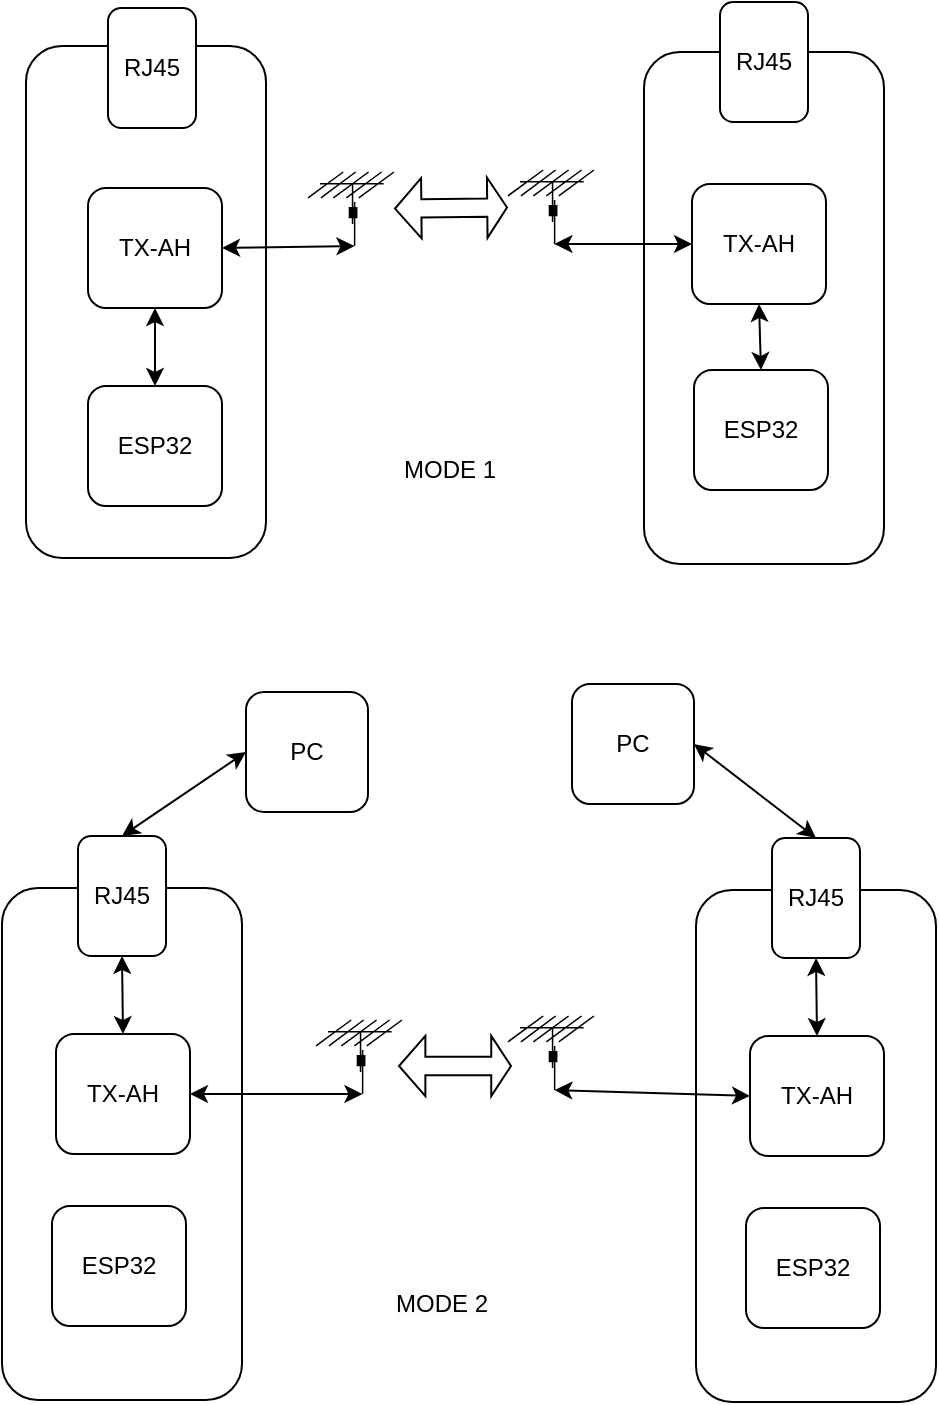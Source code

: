 <mxfile version="24.7.0" type="device">
  <diagram name="第 1 页" id="rqxQl-c70OvYEM-ndJDF">
    <mxGraphModel dx="1687" dy="878" grid="0" gridSize="10" guides="0" tooltips="1" connect="1" arrows="1" fold="1" page="1" pageScale="1" pageWidth="827" pageHeight="1169" math="0" shadow="0">
      <root>
        <mxCell id="0" />
        <mxCell id="1" parent="0" />
        <mxCell id="eRSazjebFuuSpIegteMr-1" value="" style="rounded=1;whiteSpace=wrap;html=1;" vertex="1" parent="1">
          <mxGeometry x="158" y="74" width="120" height="256" as="geometry" />
        </mxCell>
        <mxCell id="eRSazjebFuuSpIegteMr-2" value="TX-AH" style="rounded=1;whiteSpace=wrap;html=1;" vertex="1" parent="1">
          <mxGeometry x="189" y="145" width="67" height="60" as="geometry" />
        </mxCell>
        <mxCell id="eRSazjebFuuSpIegteMr-3" value="ESP32" style="rounded=1;whiteSpace=wrap;html=1;" vertex="1" parent="1">
          <mxGeometry x="189" y="244" width="67" height="60" as="geometry" />
        </mxCell>
        <mxCell id="eRSazjebFuuSpIegteMr-4" value="RJ45" style="rounded=1;whiteSpace=wrap;html=1;" vertex="1" parent="1">
          <mxGeometry x="199" y="55" width="44" height="60" as="geometry" />
        </mxCell>
        <mxCell id="eRSazjebFuuSpIegteMr-5" value="" style="rounded=1;whiteSpace=wrap;html=1;" vertex="1" parent="1">
          <mxGeometry x="467" y="77" width="120" height="256" as="geometry" />
        </mxCell>
        <mxCell id="eRSazjebFuuSpIegteMr-6" value="TX-AH" style="rounded=1;whiteSpace=wrap;html=1;" vertex="1" parent="1">
          <mxGeometry x="491" y="143" width="67" height="60" as="geometry" />
        </mxCell>
        <mxCell id="eRSazjebFuuSpIegteMr-7" value="ESP32" style="rounded=1;whiteSpace=wrap;html=1;" vertex="1" parent="1">
          <mxGeometry x="492" y="236" width="67" height="60" as="geometry" />
        </mxCell>
        <mxCell id="eRSazjebFuuSpIegteMr-8" value="RJ45" style="rounded=1;whiteSpace=wrap;html=1;" vertex="1" parent="1">
          <mxGeometry x="505" y="52" width="44" height="60" as="geometry" />
        </mxCell>
        <mxCell id="eRSazjebFuuSpIegteMr-10" value="" style="endArrow=classic;startArrow=classic;html=1;rounded=0;exitX=0.5;exitY=0;exitDx=0;exitDy=0;entryX=0.5;entryY=1;entryDx=0;entryDy=0;" edge="1" parent="1" source="eRSazjebFuuSpIegteMr-3" target="eRSazjebFuuSpIegteMr-2">
          <mxGeometry width="50" height="50" relative="1" as="geometry">
            <mxPoint x="345" y="221" as="sourcePoint" />
            <mxPoint x="395" y="171" as="targetPoint" />
          </mxGeometry>
        </mxCell>
        <mxCell id="eRSazjebFuuSpIegteMr-12" value="" style="endArrow=classic;startArrow=classic;html=1;rounded=0;exitX=0.5;exitY=0;exitDx=0;exitDy=0;entryX=0.5;entryY=1;entryDx=0;entryDy=0;" edge="1" parent="1" source="eRSazjebFuuSpIegteMr-7" target="eRSazjebFuuSpIegteMr-6">
          <mxGeometry width="50" height="50" relative="1" as="geometry">
            <mxPoint x="346" y="215" as="sourcePoint" />
            <mxPoint x="396" y="165" as="targetPoint" />
          </mxGeometry>
        </mxCell>
        <mxCell id="eRSazjebFuuSpIegteMr-14" value="" style="shape=mxgraph.cisco.wireless.antenna;html=1;pointerEvents=1;dashed=0;fillColor=#036897;strokeColor=#ffffff;strokeWidth=2;verticalLabelPosition=bottom;verticalAlign=top;align=center;outlineConnect=0;" vertex="1" parent="1">
          <mxGeometry x="299" y="137" width="43" height="37" as="geometry" />
        </mxCell>
        <mxCell id="eRSazjebFuuSpIegteMr-15" value="" style="shape=mxgraph.cisco.wireless.antenna;html=1;pointerEvents=1;dashed=0;fillColor=#036897;strokeColor=#ffffff;strokeWidth=2;verticalLabelPosition=bottom;verticalAlign=top;align=center;outlineConnect=0;" vertex="1" parent="1">
          <mxGeometry x="399" y="136" width="43" height="37" as="geometry" />
        </mxCell>
        <mxCell id="eRSazjebFuuSpIegteMr-16" value="" style="endArrow=classic;startArrow=classic;html=1;rounded=0;entryX=0.54;entryY=1;entryDx=0;entryDy=0;entryPerimeter=0;exitX=1;exitY=0.5;exitDx=0;exitDy=0;" edge="1" parent="1" source="eRSazjebFuuSpIegteMr-2" target="eRSazjebFuuSpIegteMr-14">
          <mxGeometry width="50" height="50" relative="1" as="geometry">
            <mxPoint x="252" y="179" as="sourcePoint" />
            <mxPoint x="528.22" y="116" as="targetPoint" />
          </mxGeometry>
        </mxCell>
        <mxCell id="eRSazjebFuuSpIegteMr-17" value="" style="endArrow=classic;startArrow=classic;html=1;rounded=0;entryX=0;entryY=0.5;entryDx=0;entryDy=0;exitX=0.54;exitY=1;exitDx=0;exitDy=0;exitPerimeter=0;" edge="1" parent="1" source="eRSazjebFuuSpIegteMr-15" target="eRSazjebFuuSpIegteMr-6">
          <mxGeometry width="50" height="50" relative="1" as="geometry">
            <mxPoint x="263" y="180" as="sourcePoint" />
            <mxPoint x="329" y="179" as="targetPoint" />
          </mxGeometry>
        </mxCell>
        <mxCell id="eRSazjebFuuSpIegteMr-18" value="" style="shape=flexArrow;endArrow=classic;startArrow=classic;html=1;rounded=0;width=9.143;endSize=2.96;startSize=4.063;" edge="1" parent="1" source="eRSazjebFuuSpIegteMr-14" target="eRSazjebFuuSpIegteMr-15">
          <mxGeometry width="100" height="100" relative="1" as="geometry">
            <mxPoint x="355" y="269" as="sourcePoint" />
            <mxPoint x="455" y="169" as="targetPoint" />
          </mxGeometry>
        </mxCell>
        <mxCell id="eRSazjebFuuSpIegteMr-19" value="MODE 1" style="text;html=1;align=center;verticalAlign=middle;whiteSpace=wrap;rounded=0;" vertex="1" parent="1">
          <mxGeometry x="340" y="271" width="60" height="30" as="geometry" />
        </mxCell>
        <mxCell id="eRSazjebFuuSpIegteMr-37" value="" style="group" vertex="1" connectable="0" parent="1">
          <mxGeometry x="146" y="495" width="120" height="256" as="geometry" />
        </mxCell>
        <mxCell id="eRSazjebFuuSpIegteMr-25" value="" style="rounded=1;whiteSpace=wrap;html=1;" vertex="1" parent="eRSazjebFuuSpIegteMr-37">
          <mxGeometry width="120" height="256" as="geometry" />
        </mxCell>
        <mxCell id="eRSazjebFuuSpIegteMr-26" value="TX-AH" style="rounded=1;whiteSpace=wrap;html=1;" vertex="1" parent="eRSazjebFuuSpIegteMr-37">
          <mxGeometry x="27" y="73" width="67" height="60" as="geometry" />
        </mxCell>
        <mxCell id="eRSazjebFuuSpIegteMr-27" value="ESP32" style="rounded=1;whiteSpace=wrap;html=1;" vertex="1" parent="eRSazjebFuuSpIegteMr-37">
          <mxGeometry x="25" y="159" width="67" height="60" as="geometry" />
        </mxCell>
        <mxCell id="eRSazjebFuuSpIegteMr-28" value="RJ45" style="rounded=1;whiteSpace=wrap;html=1;" vertex="1" parent="eRSazjebFuuSpIegteMr-37">
          <mxGeometry x="38" y="-26" width="44" height="60" as="geometry" />
        </mxCell>
        <mxCell id="eRSazjebFuuSpIegteMr-39" value="" style="endArrow=classic;startArrow=classic;html=1;rounded=0;entryX=0.5;entryY=1;entryDx=0;entryDy=0;exitX=0.5;exitY=0;exitDx=0;exitDy=0;" edge="1" parent="eRSazjebFuuSpIegteMr-37" source="eRSazjebFuuSpIegteMr-26" target="eRSazjebFuuSpIegteMr-28">
          <mxGeometry width="50" height="50" relative="1" as="geometry">
            <mxPoint x="-65" y="99" as="sourcePoint" />
            <mxPoint x="-15" y="49" as="targetPoint" />
          </mxGeometry>
        </mxCell>
        <mxCell id="eRSazjebFuuSpIegteMr-40" value="" style="shape=mxgraph.cisco.wireless.antenna;html=1;pointerEvents=1;dashed=0;fillColor=#036897;strokeColor=#ffffff;strokeWidth=2;verticalLabelPosition=bottom;verticalAlign=top;align=center;outlineConnect=0;" vertex="1" parent="1">
          <mxGeometry x="303" y="561" width="43" height="37" as="geometry" />
        </mxCell>
        <mxCell id="eRSazjebFuuSpIegteMr-41" value="" style="shape=mxgraph.cisco.wireless.antenna;html=1;pointerEvents=1;dashed=0;fillColor=#036897;strokeColor=#ffffff;strokeWidth=2;verticalLabelPosition=bottom;verticalAlign=top;align=center;outlineConnect=0;" vertex="1" parent="1">
          <mxGeometry x="399" y="559" width="43" height="37" as="geometry" />
        </mxCell>
        <mxCell id="eRSazjebFuuSpIegteMr-42" value="" style="endArrow=classic;startArrow=classic;html=1;rounded=0;exitX=1;exitY=0.5;exitDx=0;exitDy=0;entryX=0.54;entryY=1;entryDx=0;entryDy=0;entryPerimeter=0;" edge="1" parent="1" source="eRSazjebFuuSpIegteMr-26" target="eRSazjebFuuSpIegteMr-40">
          <mxGeometry width="50" height="50" relative="1" as="geometry">
            <mxPoint x="323" y="712" as="sourcePoint" />
            <mxPoint x="373" y="662" as="targetPoint" />
          </mxGeometry>
        </mxCell>
        <mxCell id="eRSazjebFuuSpIegteMr-46" value="" style="group" vertex="1" connectable="0" parent="1">
          <mxGeometry x="493" y="496" width="120" height="256" as="geometry" />
        </mxCell>
        <mxCell id="eRSazjebFuuSpIegteMr-47" value="" style="rounded=1;whiteSpace=wrap;html=1;" vertex="1" parent="eRSazjebFuuSpIegteMr-46">
          <mxGeometry width="120" height="256" as="geometry" />
        </mxCell>
        <mxCell id="eRSazjebFuuSpIegteMr-48" value="TX-AH" style="rounded=1;whiteSpace=wrap;html=1;" vertex="1" parent="eRSazjebFuuSpIegteMr-46">
          <mxGeometry x="27" y="73" width="67" height="60" as="geometry" />
        </mxCell>
        <mxCell id="eRSazjebFuuSpIegteMr-49" value="ESP32" style="rounded=1;whiteSpace=wrap;html=1;" vertex="1" parent="eRSazjebFuuSpIegteMr-46">
          <mxGeometry x="25" y="159" width="67" height="60" as="geometry" />
        </mxCell>
        <mxCell id="eRSazjebFuuSpIegteMr-50" value="RJ45" style="rounded=1;whiteSpace=wrap;html=1;" vertex="1" parent="eRSazjebFuuSpIegteMr-46">
          <mxGeometry x="38" y="-26" width="44" height="60" as="geometry" />
        </mxCell>
        <mxCell id="eRSazjebFuuSpIegteMr-51" value="" style="endArrow=classic;startArrow=classic;html=1;rounded=0;entryX=0.5;entryY=1;entryDx=0;entryDy=0;exitX=0.5;exitY=0;exitDx=0;exitDy=0;" edge="1" parent="eRSazjebFuuSpIegteMr-46" source="eRSazjebFuuSpIegteMr-48" target="eRSazjebFuuSpIegteMr-50">
          <mxGeometry width="50" height="50" relative="1" as="geometry">
            <mxPoint x="-65" y="99" as="sourcePoint" />
            <mxPoint x="-15" y="49" as="targetPoint" />
          </mxGeometry>
        </mxCell>
        <mxCell id="eRSazjebFuuSpIegteMr-52" value="" style="endArrow=classic;startArrow=classic;html=1;rounded=0;exitX=0;exitY=0.5;exitDx=0;exitDy=0;entryX=0.54;entryY=1;entryDx=0;entryDy=0;entryPerimeter=0;" edge="1" parent="1" source="eRSazjebFuuSpIegteMr-48" target="eRSazjebFuuSpIegteMr-41">
          <mxGeometry width="50" height="50" relative="1" as="geometry">
            <mxPoint x="250" y="608" as="sourcePoint" />
            <mxPoint x="325" y="608" as="targetPoint" />
          </mxGeometry>
        </mxCell>
        <mxCell id="eRSazjebFuuSpIegteMr-53" value="PC" style="rounded=1;whiteSpace=wrap;html=1;" vertex="1" parent="1">
          <mxGeometry x="268" y="397" width="61" height="60" as="geometry" />
        </mxCell>
        <mxCell id="eRSazjebFuuSpIegteMr-54" value="PC" style="rounded=1;whiteSpace=wrap;html=1;" vertex="1" parent="1">
          <mxGeometry x="431" y="393" width="61" height="60" as="geometry" />
        </mxCell>
        <mxCell id="eRSazjebFuuSpIegteMr-55" value="" style="endArrow=classic;startArrow=classic;html=1;rounded=0;exitX=0.5;exitY=0;exitDx=0;exitDy=0;entryX=0;entryY=0.5;entryDx=0;entryDy=0;" edge="1" parent="1" source="eRSazjebFuuSpIegteMr-28" target="eRSazjebFuuSpIegteMr-53">
          <mxGeometry width="50" height="50" relative="1" as="geometry">
            <mxPoint x="147" y="450" as="sourcePoint" />
            <mxPoint x="197" y="400" as="targetPoint" />
          </mxGeometry>
        </mxCell>
        <mxCell id="eRSazjebFuuSpIegteMr-56" value="" style="endArrow=classic;startArrow=classic;html=1;rounded=0;exitX=0.5;exitY=0;exitDx=0;exitDy=0;entryX=1;entryY=0.5;entryDx=0;entryDy=0;" edge="1" parent="1" source="eRSazjebFuuSpIegteMr-50" target="eRSazjebFuuSpIegteMr-54">
          <mxGeometry width="50" height="50" relative="1" as="geometry">
            <mxPoint x="216" y="479" as="sourcePoint" />
            <mxPoint x="278" y="437" as="targetPoint" />
          </mxGeometry>
        </mxCell>
        <mxCell id="eRSazjebFuuSpIegteMr-57" value="" style="shape=flexArrow;endArrow=classic;startArrow=classic;html=1;rounded=0;width=9.143;endSize=2.96;startSize=4.063;" edge="1" parent="1">
          <mxGeometry width="100" height="100" relative="1" as="geometry">
            <mxPoint x="344" y="584" as="sourcePoint" />
            <mxPoint x="401" y="584" as="targetPoint" />
          </mxGeometry>
        </mxCell>
        <mxCell id="eRSazjebFuuSpIegteMr-58" value="&lt;span style=&quot;color: rgb(0, 0, 0); font-family: Helvetica; font-size: 12px; font-style: normal; font-variant-ligatures: normal; font-variant-caps: normal; font-weight: 400; letter-spacing: normal; orphans: 2; text-align: center; text-indent: 0px; text-transform: none; widows: 2; word-spacing: 0px; -webkit-text-stroke-width: 0px; white-space: normal; background-color: rgb(251, 251, 251); text-decoration-thickness: initial; text-decoration-style: initial; text-decoration-color: initial; display: inline !important; float: none;&quot;&gt;MODE 2&lt;/span&gt;" style="text;whiteSpace=wrap;html=1;" vertex="1" parent="1">
          <mxGeometry x="341.003" y="689" width="74" height="36" as="geometry" />
        </mxCell>
      </root>
    </mxGraphModel>
  </diagram>
</mxfile>
